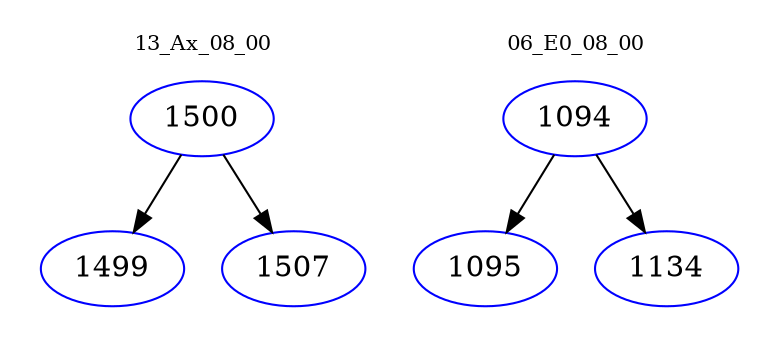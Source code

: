 digraph{
subgraph cluster_0 {
color = white
label = "13_Ax_08_00";
fontsize=10;
T0_1500 [label="1500", color="blue"]
T0_1500 -> T0_1499 [color="black"]
T0_1499 [label="1499", color="blue"]
T0_1500 -> T0_1507 [color="black"]
T0_1507 [label="1507", color="blue"]
}
subgraph cluster_1 {
color = white
label = "06_E0_08_00";
fontsize=10;
T1_1094 [label="1094", color="blue"]
T1_1094 -> T1_1095 [color="black"]
T1_1095 [label="1095", color="blue"]
T1_1094 -> T1_1134 [color="black"]
T1_1134 [label="1134", color="blue"]
}
}
